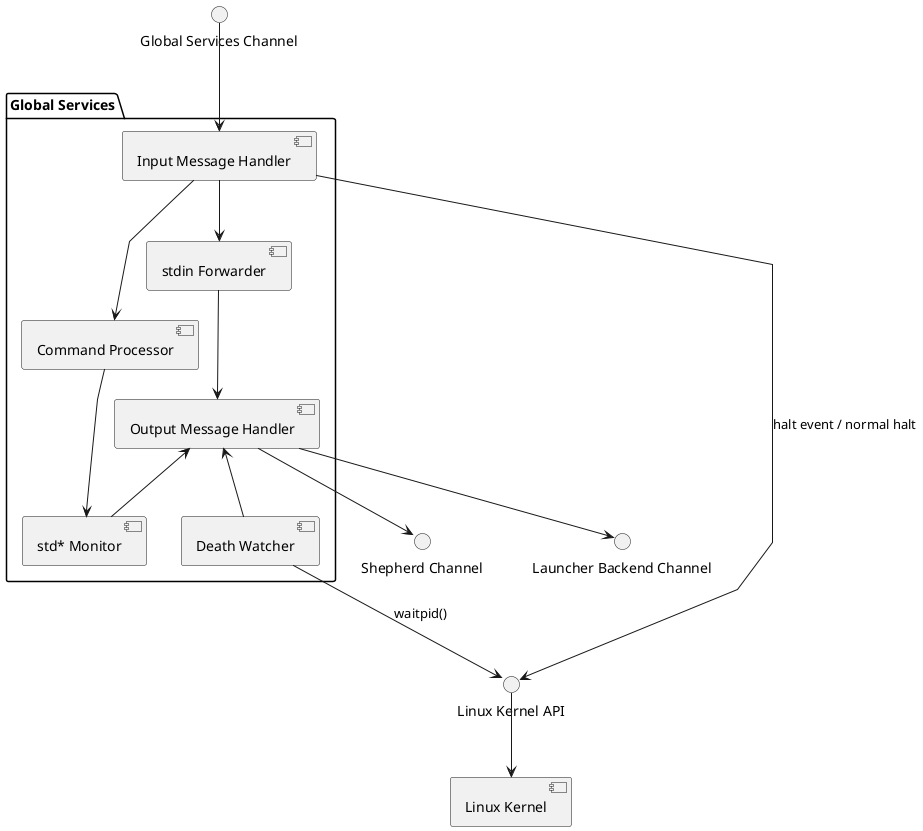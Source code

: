 @startuml
skinparam componentStyle uml2
skinparam shadowing false
skinparam monochrome true
skinparam linetype polyline

package "Global Services" {

    [Input Message Handler] as IMH
    [Command Processor] as CP
    [stdin Forwarder] as FWD
    [std* Monitor] as MON
    [Output Message Handler] as OUT
    [Death Watcher] as WATCH

    IMH --> CP
    IMH --> FWD
    FWD --> OUT
    CP --> MON
    OUT <-- MON
    WATCH -u-> OUT

}

[Linux Kernel] as K
interface "Linux Kernel API" as kernel_api

interface "Global Services Channel" as global_services_channel
interface "Shepherd Channel" as shepherd_channel
interface "Launcher Backend Channel" as launcher_backend_channel

K <-u- kernel_api

OUT --> launcher_backend_channel
OUT -d-> shepherd_channel
IMH <-u- global_services_channel
IMH --> kernel_api : halt event / normal halt
WATCH -d-> kernel_api : waitpid()


@enduml